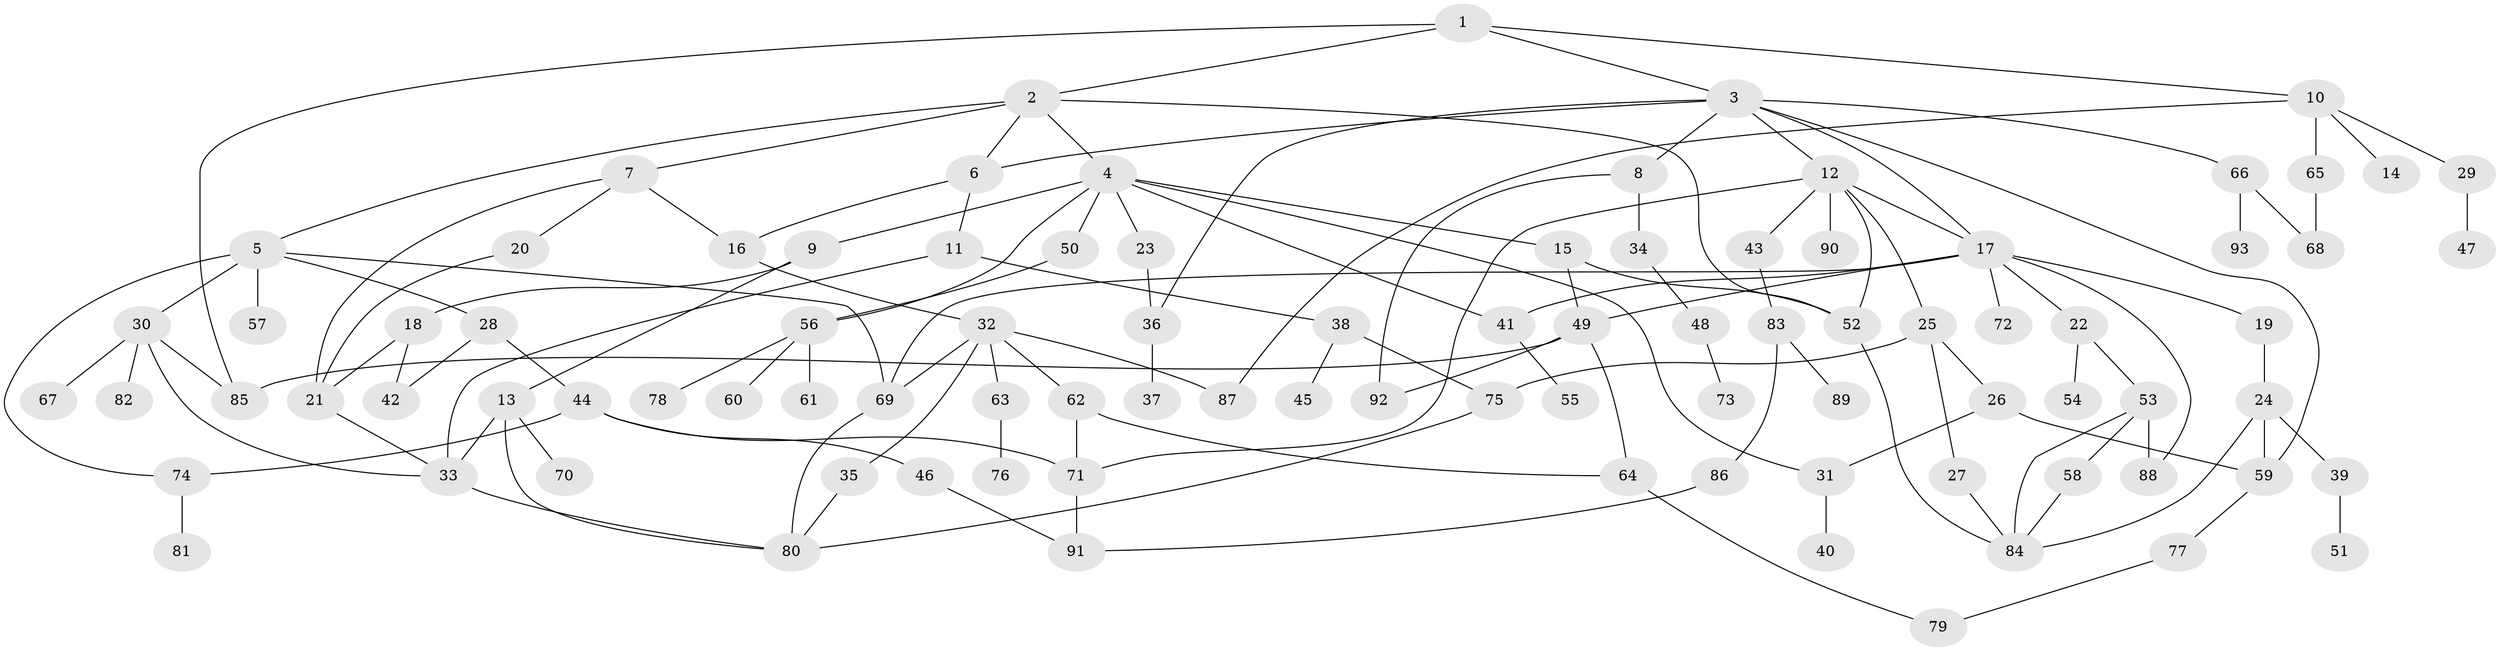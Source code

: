 // coarse degree distribution, {8: 0.05357142857142857, 7: 0.017857142857142856, 3: 0.16071428571428573, 4: 0.16071428571428573, 6: 0.07142857142857142, 2: 0.25, 5: 0.10714285714285714, 1: 0.17857142857142858}
// Generated by graph-tools (version 1.1) at 2025/36/03/04/25 23:36:11]
// undirected, 93 vertices, 134 edges
graph export_dot {
  node [color=gray90,style=filled];
  1;
  2;
  3;
  4;
  5;
  6;
  7;
  8;
  9;
  10;
  11;
  12;
  13;
  14;
  15;
  16;
  17;
  18;
  19;
  20;
  21;
  22;
  23;
  24;
  25;
  26;
  27;
  28;
  29;
  30;
  31;
  32;
  33;
  34;
  35;
  36;
  37;
  38;
  39;
  40;
  41;
  42;
  43;
  44;
  45;
  46;
  47;
  48;
  49;
  50;
  51;
  52;
  53;
  54;
  55;
  56;
  57;
  58;
  59;
  60;
  61;
  62;
  63;
  64;
  65;
  66;
  67;
  68;
  69;
  70;
  71;
  72;
  73;
  74;
  75;
  76;
  77;
  78;
  79;
  80;
  81;
  82;
  83;
  84;
  85;
  86;
  87;
  88;
  89;
  90;
  91;
  92;
  93;
  1 -- 2;
  1 -- 3;
  1 -- 10;
  1 -- 85;
  2 -- 4;
  2 -- 5;
  2 -- 7;
  2 -- 6;
  2 -- 52;
  3 -- 6;
  3 -- 8;
  3 -- 12;
  3 -- 17;
  3 -- 36;
  3 -- 59;
  3 -- 66;
  4 -- 9;
  4 -- 15;
  4 -- 23;
  4 -- 31;
  4 -- 41;
  4 -- 50;
  4 -- 56;
  5 -- 28;
  5 -- 30;
  5 -- 57;
  5 -- 74;
  5 -- 69;
  6 -- 11;
  6 -- 16;
  7 -- 16;
  7 -- 20;
  7 -- 21;
  8 -- 34;
  8 -- 92;
  9 -- 13;
  9 -- 18;
  10 -- 14;
  10 -- 29;
  10 -- 65;
  10 -- 87;
  11 -- 38;
  11 -- 33;
  12 -- 25;
  12 -- 43;
  12 -- 90;
  12 -- 71;
  12 -- 17;
  12 -- 52;
  13 -- 70;
  13 -- 33;
  13 -- 80;
  15 -- 49;
  15 -- 52;
  16 -- 32;
  17 -- 19;
  17 -- 22;
  17 -- 69;
  17 -- 72;
  17 -- 88;
  17 -- 41;
  17 -- 49;
  18 -- 42;
  18 -- 21;
  19 -- 24;
  20 -- 21;
  21 -- 33;
  22 -- 53;
  22 -- 54;
  23 -- 36;
  24 -- 39;
  24 -- 59;
  24 -- 84;
  25 -- 26;
  25 -- 27;
  25 -- 75;
  26 -- 31;
  26 -- 59;
  27 -- 84;
  28 -- 44;
  28 -- 42;
  29 -- 47;
  30 -- 67;
  30 -- 82;
  30 -- 85;
  30 -- 33;
  31 -- 40;
  32 -- 35;
  32 -- 62;
  32 -- 63;
  32 -- 69;
  32 -- 87;
  33 -- 80;
  34 -- 48;
  35 -- 80;
  36 -- 37;
  38 -- 45;
  38 -- 75;
  39 -- 51;
  41 -- 55;
  43 -- 83;
  44 -- 46;
  44 -- 74;
  44 -- 71;
  46 -- 91;
  48 -- 73;
  49 -- 64;
  49 -- 85;
  49 -- 92;
  50 -- 56;
  52 -- 84;
  53 -- 58;
  53 -- 88;
  53 -- 84;
  56 -- 60;
  56 -- 61;
  56 -- 78;
  58 -- 84;
  59 -- 77;
  62 -- 71;
  62 -- 64;
  63 -- 76;
  64 -- 79;
  65 -- 68;
  66 -- 93;
  66 -- 68;
  69 -- 80;
  71 -- 91;
  74 -- 81;
  75 -- 80;
  77 -- 79;
  83 -- 86;
  83 -- 89;
  86 -- 91;
}
